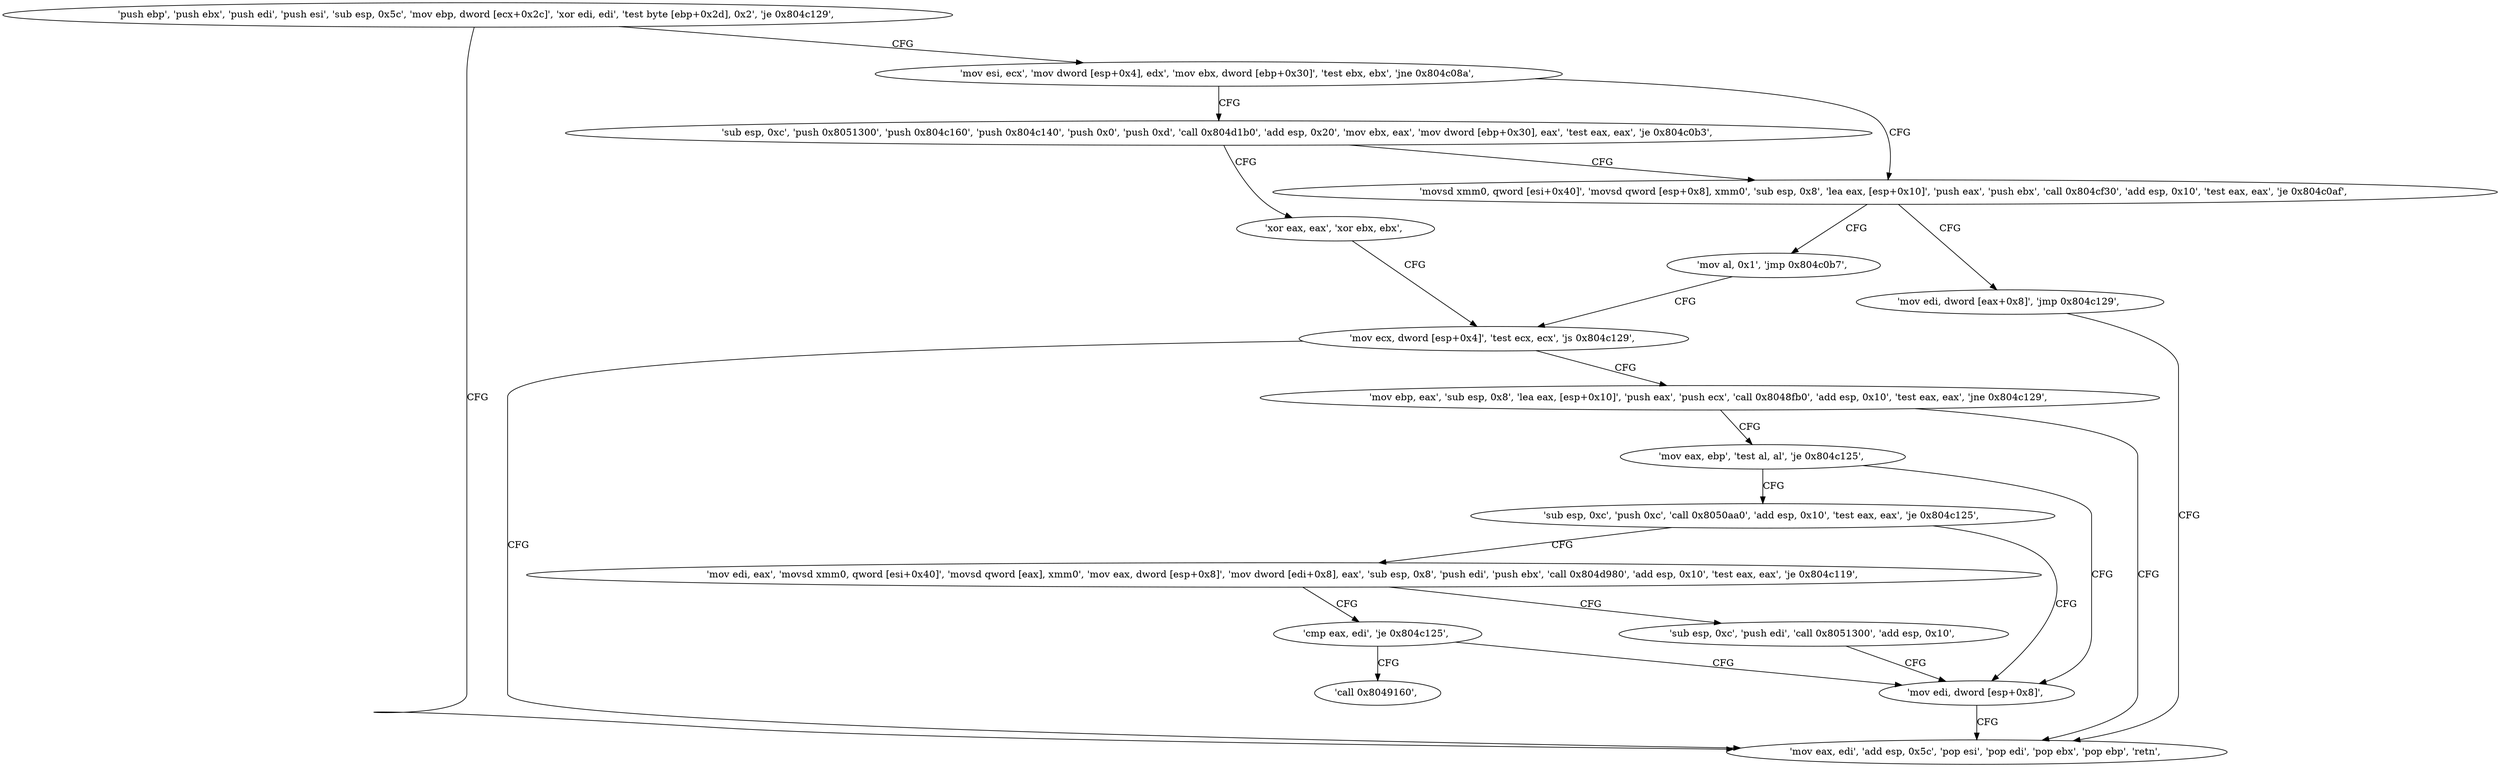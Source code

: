 digraph "func" {
"134529088" [label = "'push ebp', 'push ebx', 'push edi', 'push esi', 'sub esp, 0x5c', 'mov ebp, dword [ecx+0x2c]', 'xor edi, edi', 'test byte [ebp+0x2d], 0x2', 'je 0x804c129', " ]
"134529321" [label = "'mov eax, edi', 'add esp, 0x5c', 'pop esi', 'pop edi', 'pop ebx', 'pop ebp', 'retn', " ]
"134529110" [label = "'mov esi, ecx', 'mov dword [esp+0x4], edx', 'mov ebx, dword [ebp+0x30]', 'test ebx, ebx', 'jne 0x804c08a', " ]
"134529162" [label = "'movsd xmm0, qword [esi+0x40]', 'movsd qword [esp+0x8], xmm0', 'sub esp, 0x8', 'lea eax, [esp+0x10]', 'push eax', 'push ebx', 'call 0x804cf30', 'add esp, 0x10', 'test eax, eax', 'je 0x804c0af', " ]
"134529123" [label = "'sub esp, 0xc', 'push 0x8051300', 'push 0x804c160', 'push 0x804c140', 'push 0x0', 'push 0xd', 'call 0x804d1b0', 'add esp, 0x20', 'mov ebx, eax', 'mov dword [ebp+0x30], eax', 'test eax, eax', 'je 0x804c0b3', " ]
"134529199" [label = "'mov al, 0x1', 'jmp 0x804c0b7', " ]
"134529194" [label = "'mov edi, dword [eax+0x8]', 'jmp 0x804c129', " ]
"134529203" [label = "'xor eax, eax', 'xor ebx, ebx', " ]
"134529207" [label = "'mov ecx, dword [esp+0x4]', 'test ecx, ecx', 'js 0x804c129', " ]
"134529215" [label = "'mov ebp, eax', 'sub esp, 0x8', 'lea eax, [esp+0x10]', 'push eax', 'push ecx', 'call 0x8048fb0', 'add esp, 0x10', 'test eax, eax', 'jne 0x804c129', " ]
"134529238" [label = "'mov eax, ebp', 'test al, al', 'je 0x804c125', " ]
"134529317" [label = "'mov edi, dword [esp+0x8]', " ]
"134529244" [label = "'sub esp, 0xc', 'push 0xc', 'call 0x8050aa0', 'add esp, 0x10', 'test eax, eax', 'je 0x804c125', " ]
"134529261" [label = "'mov edi, eax', 'movsd xmm0, qword [esi+0x40]', 'movsd qword [eax], xmm0', 'mov eax, dword [esp+0x8]', 'mov dword [edi+0x8], eax', 'sub esp, 0x8', 'push edi', 'push ebx', 'call 0x804d980', 'add esp, 0x10', 'test eax, eax', 'je 0x804c119', " ]
"134529305" [label = "'sub esp, 0xc', 'push edi', 'call 0x8051300', 'add esp, 0x10', " ]
"134529296" [label = "'cmp eax, edi', 'je 0x804c125', " ]
"134529300" [label = "'call 0x8049160', " ]
"134529088" -> "134529321" [ label = "CFG" ]
"134529088" -> "134529110" [ label = "CFG" ]
"134529110" -> "134529162" [ label = "CFG" ]
"134529110" -> "134529123" [ label = "CFG" ]
"134529162" -> "134529199" [ label = "CFG" ]
"134529162" -> "134529194" [ label = "CFG" ]
"134529123" -> "134529203" [ label = "CFG" ]
"134529123" -> "134529162" [ label = "CFG" ]
"134529199" -> "134529207" [ label = "CFG" ]
"134529194" -> "134529321" [ label = "CFG" ]
"134529203" -> "134529207" [ label = "CFG" ]
"134529207" -> "134529321" [ label = "CFG" ]
"134529207" -> "134529215" [ label = "CFG" ]
"134529215" -> "134529321" [ label = "CFG" ]
"134529215" -> "134529238" [ label = "CFG" ]
"134529238" -> "134529317" [ label = "CFG" ]
"134529238" -> "134529244" [ label = "CFG" ]
"134529317" -> "134529321" [ label = "CFG" ]
"134529244" -> "134529317" [ label = "CFG" ]
"134529244" -> "134529261" [ label = "CFG" ]
"134529261" -> "134529305" [ label = "CFG" ]
"134529261" -> "134529296" [ label = "CFG" ]
"134529305" -> "134529317" [ label = "CFG" ]
"134529296" -> "134529317" [ label = "CFG" ]
"134529296" -> "134529300" [ label = "CFG" ]
}
